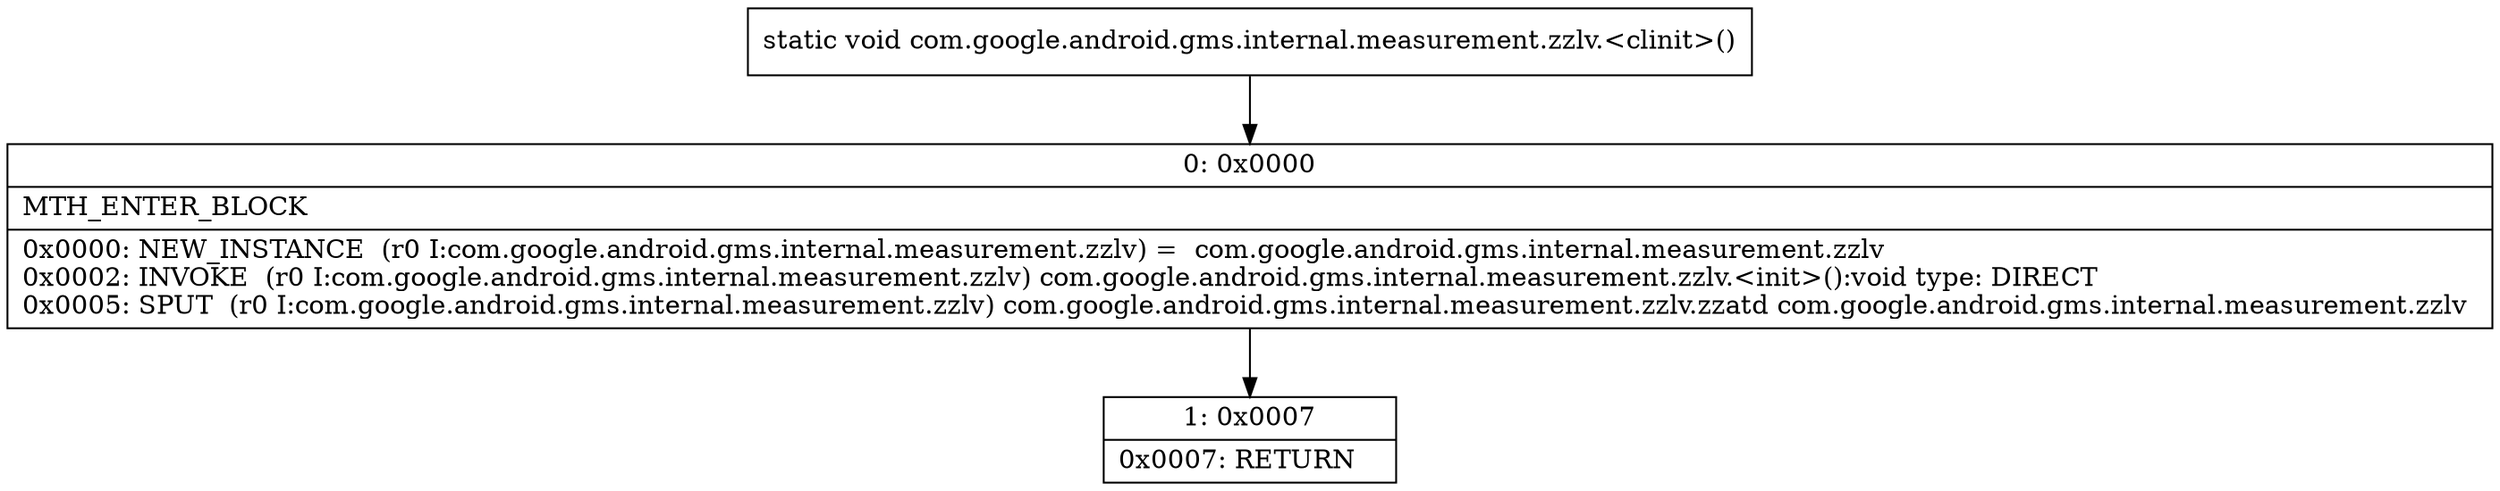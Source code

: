 digraph "CFG forcom.google.android.gms.internal.measurement.zzlv.\<clinit\>()V" {
Node_0 [shape=record,label="{0\:\ 0x0000|MTH_ENTER_BLOCK\l|0x0000: NEW_INSTANCE  (r0 I:com.google.android.gms.internal.measurement.zzlv) =  com.google.android.gms.internal.measurement.zzlv \l0x0002: INVOKE  (r0 I:com.google.android.gms.internal.measurement.zzlv) com.google.android.gms.internal.measurement.zzlv.\<init\>():void type: DIRECT \l0x0005: SPUT  (r0 I:com.google.android.gms.internal.measurement.zzlv) com.google.android.gms.internal.measurement.zzlv.zzatd com.google.android.gms.internal.measurement.zzlv \l}"];
Node_1 [shape=record,label="{1\:\ 0x0007|0x0007: RETURN   \l}"];
MethodNode[shape=record,label="{static void com.google.android.gms.internal.measurement.zzlv.\<clinit\>() }"];
MethodNode -> Node_0;
Node_0 -> Node_1;
}

